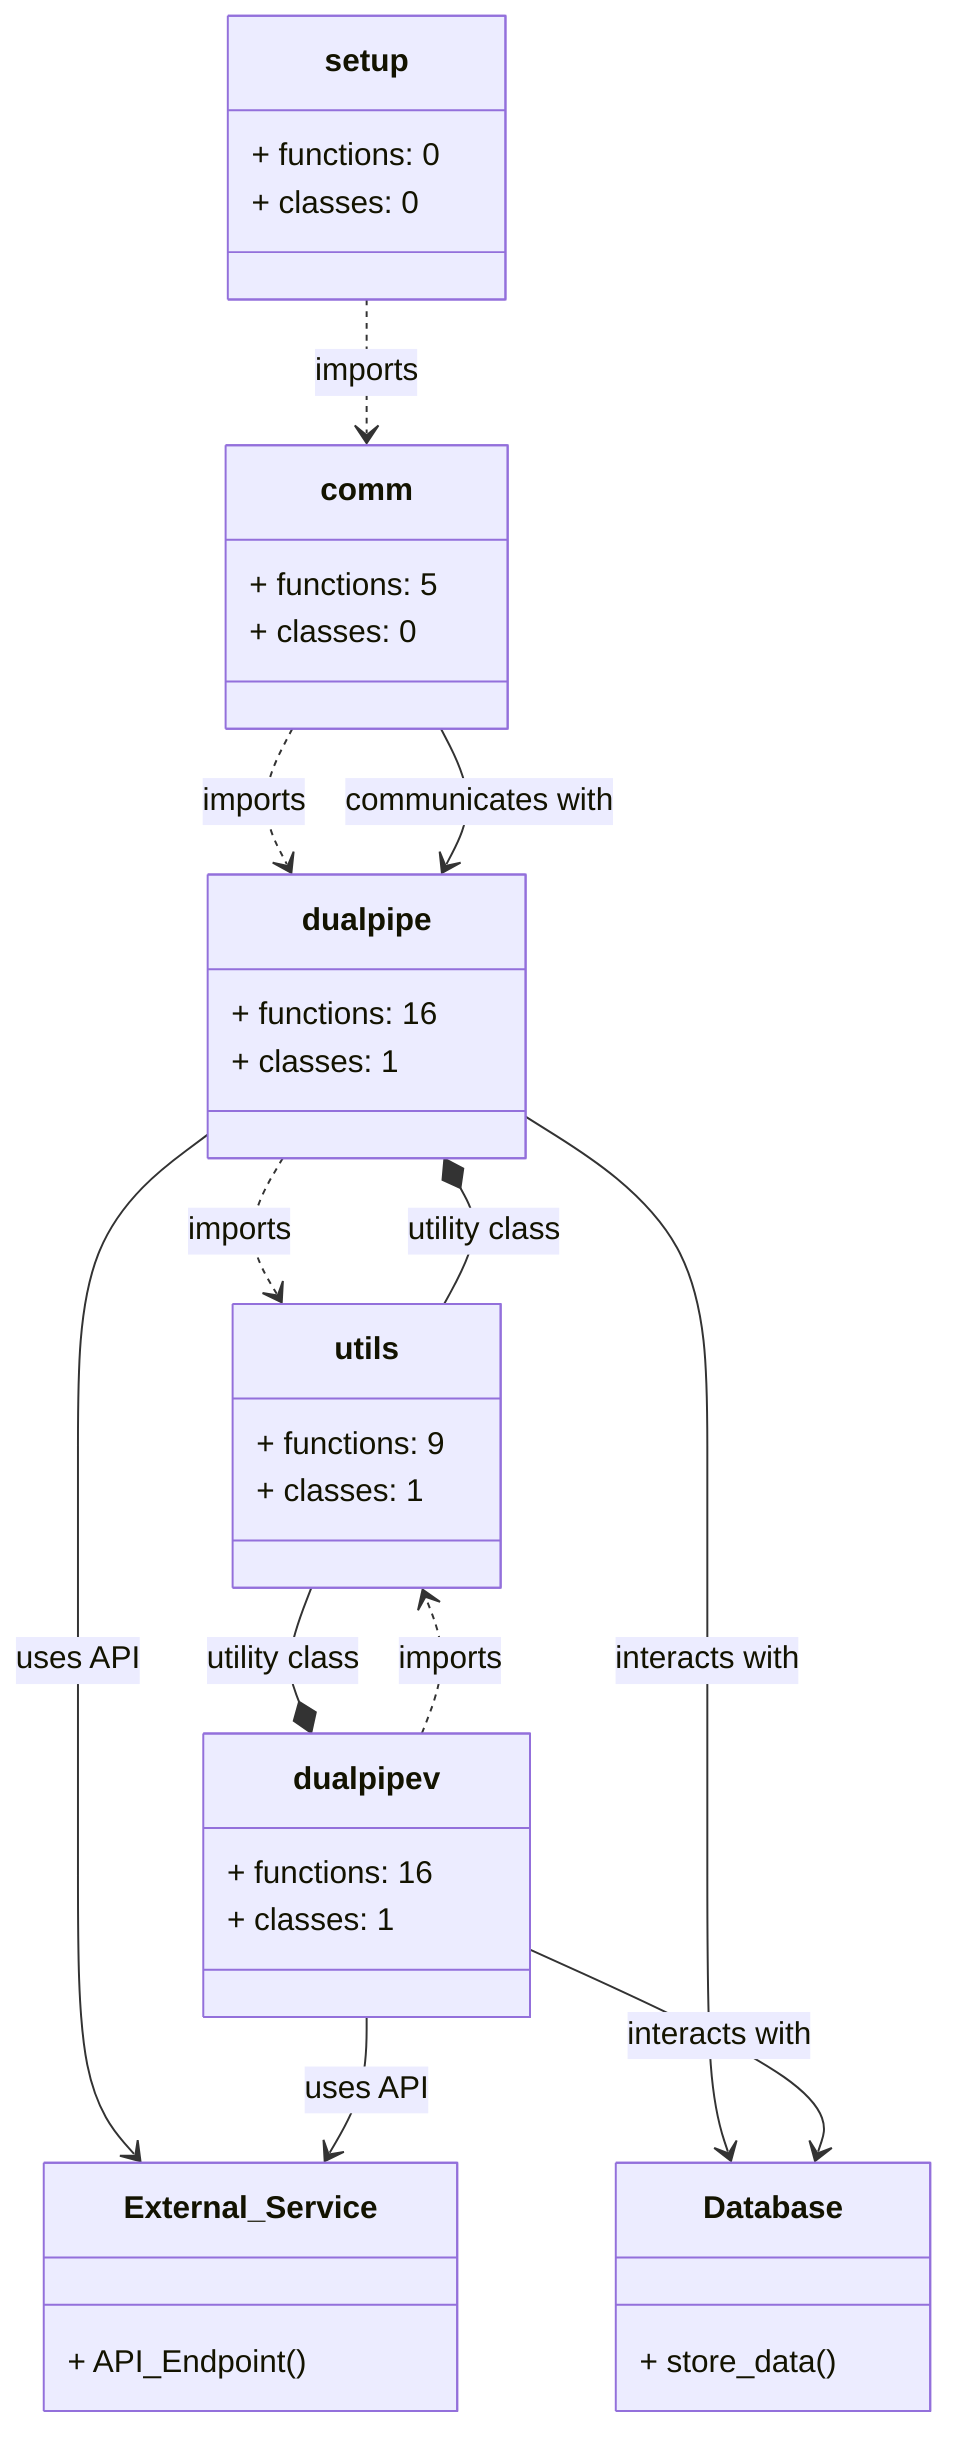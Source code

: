classDiagram
class setup {
  + functions: 0
  + classes: 0
}
class comm {
  + functions: 5
  + classes: 0
}
class dualpipe {
  + functions: 16
  + classes: 1
}
class dualpipev {
  + functions: 16
  + classes: 1
}
class utils {
  + functions: 9
  + classes: 1
}
class External_Service {
  + API_Endpoint()
}
class Database {
  + store_data()
}

setup ..> comm : imports
comm ..> dualpipe : imports
dualpipe ..> utils : imports
dualpipev ..> utils : imports
dualpipe --> External_Service : uses API
dualpipev --> External_Service : uses API
dualpipe --> Database : interacts with
dualpipev --> Database : interacts with
comm --> dualpipe : communicates with
utils --* dualpipe : utility class
utils --* dualpipev : utility class